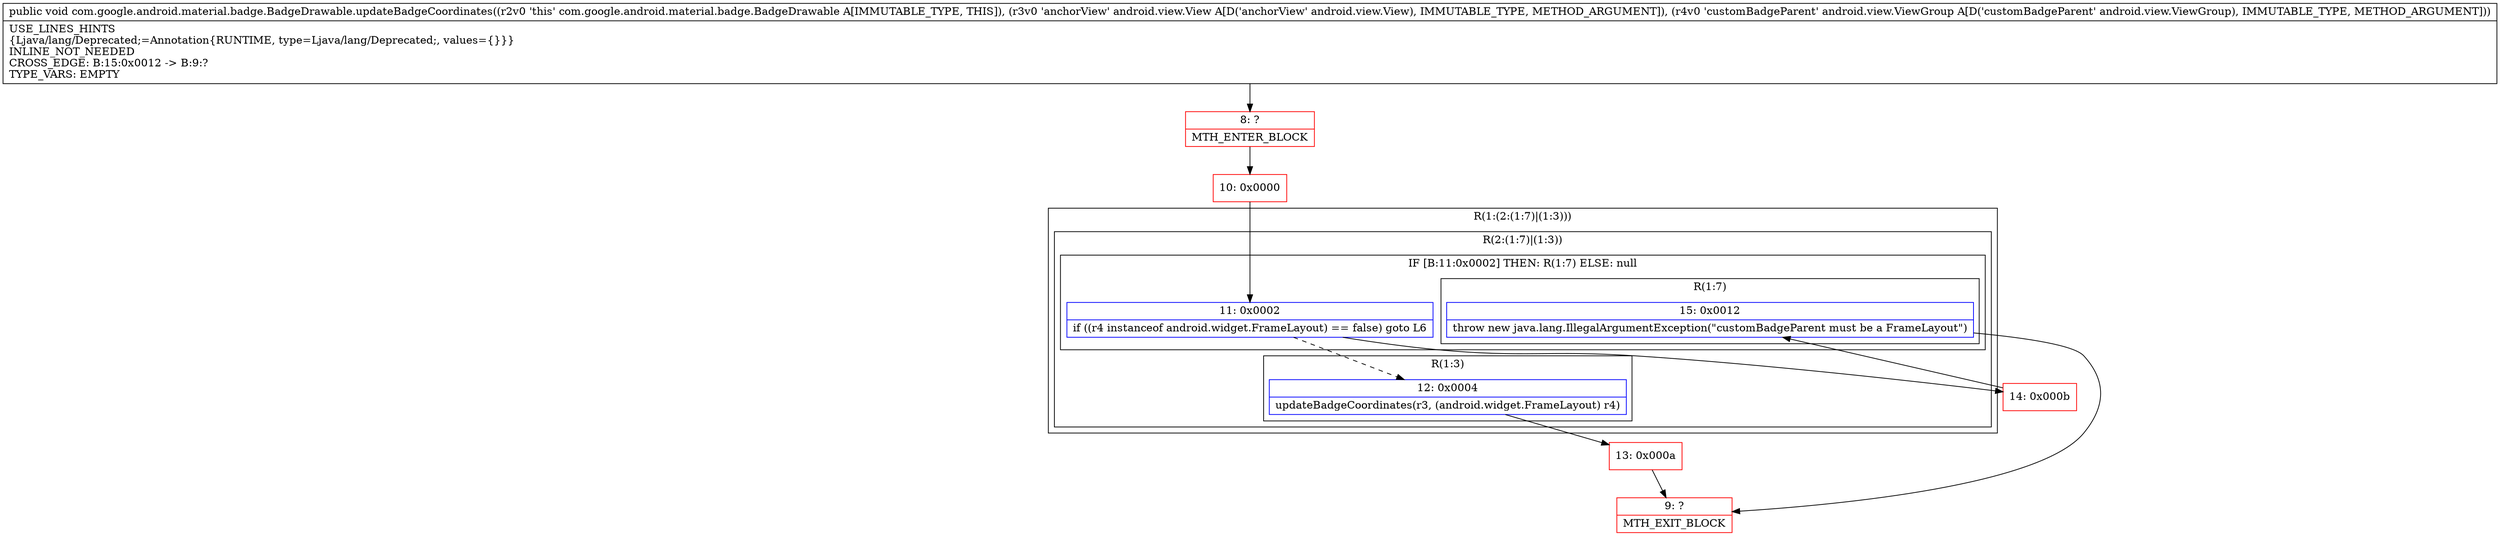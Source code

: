 digraph "CFG forcom.google.android.material.badge.BadgeDrawable.updateBadgeCoordinates(Landroid\/view\/View;Landroid\/view\/ViewGroup;)V" {
subgraph cluster_Region_1818996050 {
label = "R(1:(2:(1:7)|(1:3)))";
node [shape=record,color=blue];
subgraph cluster_Region_1709182295 {
label = "R(2:(1:7)|(1:3))";
node [shape=record,color=blue];
subgraph cluster_IfRegion_68337415 {
label = "IF [B:11:0x0002] THEN: R(1:7) ELSE: null";
node [shape=record,color=blue];
Node_11 [shape=record,label="{11\:\ 0x0002|if ((r4 instanceof android.widget.FrameLayout) == false) goto L6\l}"];
subgraph cluster_Region_626460227 {
label = "R(1:7)";
node [shape=record,color=blue];
Node_15 [shape=record,label="{15\:\ 0x0012|throw new java.lang.IllegalArgumentException(\"customBadgeParent must be a FrameLayout\")\l}"];
}
}
subgraph cluster_Region_350695046 {
label = "R(1:3)";
node [shape=record,color=blue];
Node_12 [shape=record,label="{12\:\ 0x0004|updateBadgeCoordinates(r3, (android.widget.FrameLayout) r4)\l}"];
}
}
}
Node_8 [shape=record,color=red,label="{8\:\ ?|MTH_ENTER_BLOCK\l}"];
Node_10 [shape=record,color=red,label="{10\:\ 0x0000}"];
Node_13 [shape=record,color=red,label="{13\:\ 0x000a}"];
Node_9 [shape=record,color=red,label="{9\:\ ?|MTH_EXIT_BLOCK\l}"];
Node_14 [shape=record,color=red,label="{14\:\ 0x000b}"];
MethodNode[shape=record,label="{public void com.google.android.material.badge.BadgeDrawable.updateBadgeCoordinates((r2v0 'this' com.google.android.material.badge.BadgeDrawable A[IMMUTABLE_TYPE, THIS]), (r3v0 'anchorView' android.view.View A[D('anchorView' android.view.View), IMMUTABLE_TYPE, METHOD_ARGUMENT]), (r4v0 'customBadgeParent' android.view.ViewGroup A[D('customBadgeParent' android.view.ViewGroup), IMMUTABLE_TYPE, METHOD_ARGUMENT]))  | USE_LINES_HINTS\l\{Ljava\/lang\/Deprecated;=Annotation\{RUNTIME, type=Ljava\/lang\/Deprecated;, values=\{\}\}\}\lINLINE_NOT_NEEDED\lCROSS_EDGE: B:15:0x0012 \-\> B:9:?\lTYPE_VARS: EMPTY\l}"];
MethodNode -> Node_8;Node_11 -> Node_12[style=dashed];
Node_11 -> Node_14;
Node_15 -> Node_9;
Node_12 -> Node_13;
Node_8 -> Node_10;
Node_10 -> Node_11;
Node_13 -> Node_9;
Node_14 -> Node_15;
}

